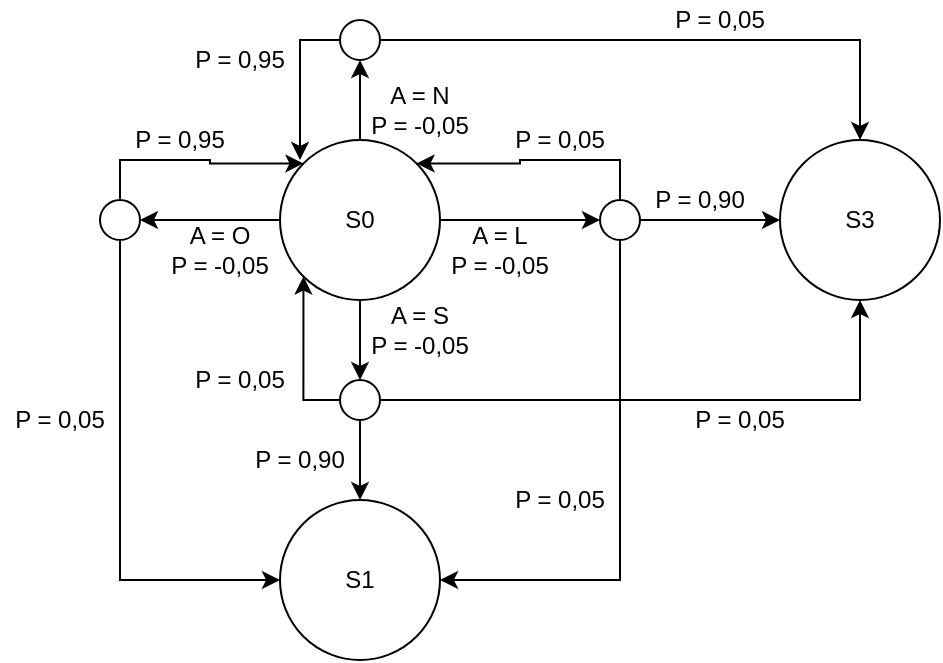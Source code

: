 <mxfile version="13.6.10" type="device"><diagram id="9dWuaLOHJE4uH5bWiDLj" name="Page-1"><mxGraphModel dx="1422" dy="762" grid="1" gridSize="10" guides="1" tooltips="1" connect="1" arrows="1" fold="1" page="1" pageScale="1" pageWidth="827" pageHeight="1169" math="0" shadow="0"><root><mxCell id="0"/><mxCell id="1" parent="0"/><mxCell id="yhyV_1_4vDougNvDYYLb-11" style="edgeStyle=orthogonalEdgeStyle;rounded=0;orthogonalLoop=1;jettySize=auto;html=1;exitX=0.5;exitY=1;exitDx=0;exitDy=0;entryX=0.5;entryY=0;entryDx=0;entryDy=0;" edge="1" parent="1" source="yhyV_1_4vDougNvDYYLb-1" target="yhyV_1_4vDougNvDYYLb-7"><mxGeometry relative="1" as="geometry"/></mxCell><mxCell id="yhyV_1_4vDougNvDYYLb-13" style="edgeStyle=orthogonalEdgeStyle;rounded=0;orthogonalLoop=1;jettySize=auto;html=1;exitX=0;exitY=0.5;exitDx=0;exitDy=0;entryX=1;entryY=0.5;entryDx=0;entryDy=0;" edge="1" parent="1" source="yhyV_1_4vDougNvDYYLb-1" target="yhyV_1_4vDougNvDYYLb-9"><mxGeometry relative="1" as="geometry"/></mxCell><mxCell id="yhyV_1_4vDougNvDYYLb-15" style="edgeStyle=orthogonalEdgeStyle;rounded=0;orthogonalLoop=1;jettySize=auto;html=1;exitX=0.5;exitY=0;exitDx=0;exitDy=0;entryX=0.5;entryY=1;entryDx=0;entryDy=0;" edge="1" parent="1" source="yhyV_1_4vDougNvDYYLb-1" target="yhyV_1_4vDougNvDYYLb-6"><mxGeometry relative="1" as="geometry"/></mxCell><mxCell id="yhyV_1_4vDougNvDYYLb-21" style="edgeStyle=orthogonalEdgeStyle;rounded=0;orthogonalLoop=1;jettySize=auto;html=1;exitX=1;exitY=0.5;exitDx=0;exitDy=0;entryX=0;entryY=0.5;entryDx=0;entryDy=0;" edge="1" parent="1" source="yhyV_1_4vDougNvDYYLb-1" target="yhyV_1_4vDougNvDYYLb-5"><mxGeometry relative="1" as="geometry"/></mxCell><mxCell id="yhyV_1_4vDougNvDYYLb-1" value="S0" style="ellipse;whiteSpace=wrap;html=1;aspect=fixed;" vertex="1" parent="1"><mxGeometry x="190" y="190" width="80" height="80" as="geometry"/></mxCell><mxCell id="yhyV_1_4vDougNvDYYLb-3" value="S3" style="ellipse;whiteSpace=wrap;html=1;aspect=fixed;" vertex="1" parent="1"><mxGeometry x="440" y="190" width="80" height="80" as="geometry"/></mxCell><mxCell id="yhyV_1_4vDougNvDYYLb-4" value="S1" style="ellipse;whiteSpace=wrap;html=1;aspect=fixed;" vertex="1" parent="1"><mxGeometry x="190" y="370" width="80" height="80" as="geometry"/></mxCell><mxCell id="yhyV_1_4vDougNvDYYLb-18" style="edgeStyle=orthogonalEdgeStyle;rounded=0;orthogonalLoop=1;jettySize=auto;html=1;exitX=0.5;exitY=1;exitDx=0;exitDy=0;entryX=1;entryY=0.5;entryDx=0;entryDy=0;" edge="1" parent="1" source="yhyV_1_4vDougNvDYYLb-5" target="yhyV_1_4vDougNvDYYLb-4"><mxGeometry relative="1" as="geometry"/></mxCell><mxCell id="yhyV_1_4vDougNvDYYLb-20" style="edgeStyle=orthogonalEdgeStyle;rounded=0;orthogonalLoop=1;jettySize=auto;html=1;exitX=1;exitY=0.5;exitDx=0;exitDy=0;entryX=0;entryY=0.5;entryDx=0;entryDy=0;" edge="1" parent="1" source="yhyV_1_4vDougNvDYYLb-5" target="yhyV_1_4vDougNvDYYLb-3"><mxGeometry relative="1" as="geometry"/></mxCell><mxCell id="yhyV_1_4vDougNvDYYLb-22" style="edgeStyle=orthogonalEdgeStyle;rounded=0;orthogonalLoop=1;jettySize=auto;html=1;exitX=0.5;exitY=0;exitDx=0;exitDy=0;entryX=1;entryY=0;entryDx=0;entryDy=0;" edge="1" parent="1" source="yhyV_1_4vDougNvDYYLb-5" target="yhyV_1_4vDougNvDYYLb-1"><mxGeometry relative="1" as="geometry"/></mxCell><mxCell id="yhyV_1_4vDougNvDYYLb-5" value="" style="ellipse;whiteSpace=wrap;html=1;aspect=fixed;" vertex="1" parent="1"><mxGeometry x="350" y="220" width="20" height="20" as="geometry"/></mxCell><mxCell id="yhyV_1_4vDougNvDYYLb-17" style="edgeStyle=orthogonalEdgeStyle;rounded=0;orthogonalLoop=1;jettySize=auto;html=1;exitX=0;exitY=0.5;exitDx=0;exitDy=0;" edge="1" parent="1" source="yhyV_1_4vDougNvDYYLb-6"><mxGeometry relative="1" as="geometry"><mxPoint x="200" y="200" as="targetPoint"/></mxGeometry></mxCell><mxCell id="yhyV_1_4vDougNvDYYLb-23" style="edgeStyle=orthogonalEdgeStyle;rounded=0;orthogonalLoop=1;jettySize=auto;html=1;exitX=1;exitY=0.5;exitDx=0;exitDy=0;entryX=0.5;entryY=0;entryDx=0;entryDy=0;" edge="1" parent="1" source="yhyV_1_4vDougNvDYYLb-6" target="yhyV_1_4vDougNvDYYLb-3"><mxGeometry relative="1" as="geometry"/></mxCell><mxCell id="yhyV_1_4vDougNvDYYLb-6" value="" style="ellipse;whiteSpace=wrap;html=1;aspect=fixed;" vertex="1" parent="1"><mxGeometry x="220" y="130" width="20" height="20" as="geometry"/></mxCell><mxCell id="yhyV_1_4vDougNvDYYLb-12" style="edgeStyle=orthogonalEdgeStyle;rounded=0;orthogonalLoop=1;jettySize=auto;html=1;exitX=0;exitY=0.5;exitDx=0;exitDy=0;entryX=0;entryY=1;entryDx=0;entryDy=0;" edge="1" parent="1" source="yhyV_1_4vDougNvDYYLb-7" target="yhyV_1_4vDougNvDYYLb-1"><mxGeometry relative="1" as="geometry"><Array as="points"><mxPoint x="202" y="320"/></Array></mxGeometry></mxCell><mxCell id="yhyV_1_4vDougNvDYYLb-16" style="edgeStyle=orthogonalEdgeStyle;rounded=0;orthogonalLoop=1;jettySize=auto;html=1;exitX=0.5;exitY=1;exitDx=0;exitDy=0;entryX=0.5;entryY=0;entryDx=0;entryDy=0;" edge="1" parent="1" source="yhyV_1_4vDougNvDYYLb-7" target="yhyV_1_4vDougNvDYYLb-4"><mxGeometry relative="1" as="geometry"/></mxCell><mxCell id="yhyV_1_4vDougNvDYYLb-19" style="edgeStyle=orthogonalEdgeStyle;rounded=0;orthogonalLoop=1;jettySize=auto;html=1;exitX=1;exitY=0.5;exitDx=0;exitDy=0;entryX=0.5;entryY=1;entryDx=0;entryDy=0;" edge="1" parent="1" source="yhyV_1_4vDougNvDYYLb-7" target="yhyV_1_4vDougNvDYYLb-3"><mxGeometry relative="1" as="geometry"/></mxCell><mxCell id="yhyV_1_4vDougNvDYYLb-7" value="" style="ellipse;whiteSpace=wrap;html=1;aspect=fixed;" vertex="1" parent="1"><mxGeometry x="220" y="310" width="20" height="20" as="geometry"/></mxCell><mxCell id="yhyV_1_4vDougNvDYYLb-10" style="edgeStyle=orthogonalEdgeStyle;rounded=0;orthogonalLoop=1;jettySize=auto;html=1;exitX=0.5;exitY=1;exitDx=0;exitDy=0;entryX=0;entryY=0.5;entryDx=0;entryDy=0;" edge="1" parent="1" source="yhyV_1_4vDougNvDYYLb-9" target="yhyV_1_4vDougNvDYYLb-4"><mxGeometry relative="1" as="geometry"/></mxCell><mxCell id="yhyV_1_4vDougNvDYYLb-14" style="edgeStyle=orthogonalEdgeStyle;rounded=0;orthogonalLoop=1;jettySize=auto;html=1;exitX=0.5;exitY=0;exitDx=0;exitDy=0;entryX=0;entryY=0;entryDx=0;entryDy=0;" edge="1" parent="1" source="yhyV_1_4vDougNvDYYLb-9" target="yhyV_1_4vDougNvDYYLb-1"><mxGeometry relative="1" as="geometry"><Array as="points"><mxPoint x="110" y="200"/><mxPoint x="155" y="200"/><mxPoint x="155" y="202"/></Array></mxGeometry></mxCell><mxCell id="yhyV_1_4vDougNvDYYLb-9" value="" style="ellipse;whiteSpace=wrap;html=1;aspect=fixed;" vertex="1" parent="1"><mxGeometry x="100" y="220" width="20" height="20" as="geometry"/></mxCell><mxCell id="yhyV_1_4vDougNvDYYLb-24" value="P = 0,90" style="text;html=1;strokeColor=none;fillColor=none;align=center;verticalAlign=middle;whiteSpace=wrap;rounded=0;" vertex="1" parent="1"><mxGeometry x="370" y="210" width="60" height="20" as="geometry"/></mxCell><mxCell id="yhyV_1_4vDougNvDYYLb-25" value="P = 0,05" style="text;html=1;strokeColor=none;fillColor=none;align=center;verticalAlign=middle;whiteSpace=wrap;rounded=0;" vertex="1" parent="1"><mxGeometry x="390" y="320" width="60" height="20" as="geometry"/></mxCell><mxCell id="yhyV_1_4vDougNvDYYLb-27" value="P = 0,05" style="text;html=1;strokeColor=none;fillColor=none;align=center;verticalAlign=middle;whiteSpace=wrap;rounded=0;" vertex="1" parent="1"><mxGeometry x="300" y="360" width="60" height="20" as="geometry"/></mxCell><mxCell id="yhyV_1_4vDougNvDYYLb-29" value="P = 0,90" style="text;html=1;strokeColor=none;fillColor=none;align=center;verticalAlign=middle;whiteSpace=wrap;rounded=0;" vertex="1" parent="1"><mxGeometry x="170" y="340" width="60" height="20" as="geometry"/></mxCell><mxCell id="yhyV_1_4vDougNvDYYLb-31" value="P = 0,05" style="text;html=1;strokeColor=none;fillColor=none;align=center;verticalAlign=middle;whiteSpace=wrap;rounded=0;" vertex="1" parent="1"><mxGeometry x="50" y="320" width="60" height="20" as="geometry"/></mxCell><mxCell id="yhyV_1_4vDougNvDYYLb-32" value="P = 0,95" style="text;html=1;strokeColor=none;fillColor=none;align=center;verticalAlign=middle;whiteSpace=wrap;rounded=0;" vertex="1" parent="1"><mxGeometry x="110" y="180" width="60" height="20" as="geometry"/></mxCell><mxCell id="yhyV_1_4vDougNvDYYLb-33" value="P = 0,95" style="text;html=1;strokeColor=none;fillColor=none;align=center;verticalAlign=middle;whiteSpace=wrap;rounded=0;" vertex="1" parent="1"><mxGeometry x="140" y="140" width="60" height="20" as="geometry"/></mxCell><mxCell id="yhyV_1_4vDougNvDYYLb-34" value="P = 0,05" style="text;html=1;strokeColor=none;fillColor=none;align=center;verticalAlign=middle;whiteSpace=wrap;rounded=0;" vertex="1" parent="1"><mxGeometry x="380" y="120" width="60" height="20" as="geometry"/></mxCell><mxCell id="yhyV_1_4vDougNvDYYLb-35" value="P = 0,05" style="text;html=1;strokeColor=none;fillColor=none;align=center;verticalAlign=middle;whiteSpace=wrap;rounded=0;" vertex="1" parent="1"><mxGeometry x="300" y="180" width="60" height="20" as="geometry"/></mxCell><mxCell id="yhyV_1_4vDougNvDYYLb-36" value="A = N&lt;br&gt;P = -0,05" style="text;html=1;strokeColor=none;fillColor=none;align=center;verticalAlign=middle;whiteSpace=wrap;rounded=0;" vertex="1" parent="1"><mxGeometry x="230" y="160" width="60" height="30" as="geometry"/></mxCell><mxCell id="yhyV_1_4vDougNvDYYLb-37" value="P = 0,05" style="text;html=1;strokeColor=none;fillColor=none;align=center;verticalAlign=middle;whiteSpace=wrap;rounded=0;" vertex="1" parent="1"><mxGeometry x="140" y="300" width="60" height="20" as="geometry"/></mxCell><mxCell id="yhyV_1_4vDougNvDYYLb-38" value="A = S&lt;br&gt;P = -0,05" style="text;html=1;strokeColor=none;fillColor=none;align=center;verticalAlign=middle;whiteSpace=wrap;rounded=0;" vertex="1" parent="1"><mxGeometry x="230" y="270" width="60" height="30" as="geometry"/></mxCell><mxCell id="yhyV_1_4vDougNvDYYLb-39" value="A = O&lt;br&gt;P = -0,05" style="text;html=1;strokeColor=none;fillColor=none;align=center;verticalAlign=middle;whiteSpace=wrap;rounded=0;" vertex="1" parent="1"><mxGeometry x="130" y="230" width="60" height="30" as="geometry"/></mxCell><mxCell id="yhyV_1_4vDougNvDYYLb-40" value="A = L&lt;br&gt;P = -0,05" style="text;html=1;strokeColor=none;fillColor=none;align=center;verticalAlign=middle;whiteSpace=wrap;rounded=0;" vertex="1" parent="1"><mxGeometry x="270" y="230" width="60" height="30" as="geometry"/></mxCell></root></mxGraphModel></diagram></mxfile>